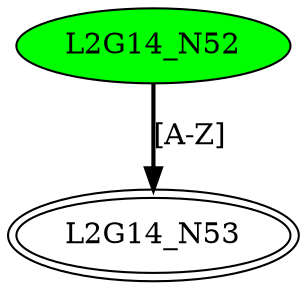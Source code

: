 digraph G14{
"L2G14_N52" [style=filled,fillcolor=green];
"L2G14_N53" [peripheries=2];
"L2G14_N52"->"L2G14_N53" [style = bold, label = "[A-Z]"];
}

